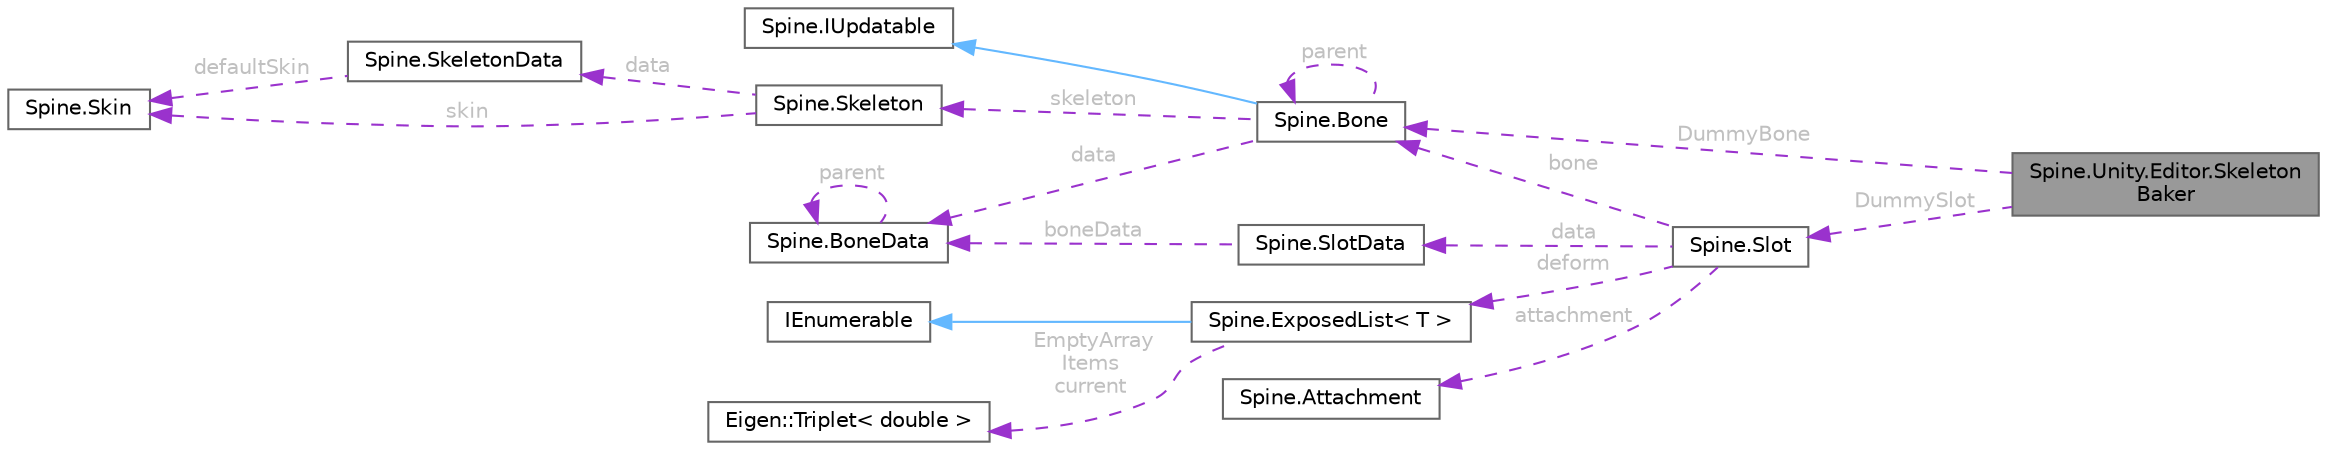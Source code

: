 digraph "Spine.Unity.Editor.SkeletonBaker"
{
 // LATEX_PDF_SIZE
  bgcolor="transparent";
  edge [fontname=Helvetica,fontsize=10,labelfontname=Helvetica,labelfontsize=10];
  node [fontname=Helvetica,fontsize=10,shape=box,height=0.2,width=0.4];
  rankdir="LR";
  Node1 [id="Node000001",label="Spine.Unity.Editor.Skeleton\lBaker",height=0.2,width=0.4,color="gray40", fillcolor="grey60", style="filled", fontcolor="black",tooltip="[SUPPORTS] Linear, Constant, and Bezier Curves* Inverse Kinematics* Disabled Inherit Rotation,..."];
  Node2 -> Node1 [id="edge1_Node000001_Node000002",dir="back",color="darkorchid3",style="dashed",tooltip=" ",label=" DummyBone",fontcolor="grey" ];
  Node2 [id="Node000002",label="Spine.Bone",height=0.2,width=0.4,color="gray40", fillcolor="white", style="filled",URL="$class_spine_1_1_bone.html",tooltip="Stores a bone's current pose."];
  Node3 -> Node2 [id="edge2_Node000002_Node000003",dir="back",color="steelblue1",style="solid",tooltip=" "];
  Node3 [id="Node000003",label="Spine.IUpdatable",height=0.2,width=0.4,color="gray40", fillcolor="white", style="filled",URL="$interface_spine_1_1_i_updatable.html",tooltip="The interface for items updated by Skeleton.UpdateWorldTransform(Physics)."];
  Node4 -> Node2 [id="edge3_Node000002_Node000004",dir="back",color="darkorchid3",style="dashed",tooltip=" ",label=" data",fontcolor="grey" ];
  Node4 [id="Node000004",label="Spine.BoneData",height=0.2,width=0.4,color="gray40", fillcolor="white", style="filled",URL="$class_spine_1_1_bone_data.html",tooltip=" "];
  Node4 -> Node4 [id="edge4_Node000004_Node000004",dir="back",color="darkorchid3",style="dashed",tooltip=" ",label=" parent",fontcolor="grey" ];
  Node5 -> Node2 [id="edge5_Node000002_Node000005",dir="back",color="darkorchid3",style="dashed",tooltip=" ",label=" skeleton",fontcolor="grey" ];
  Node5 [id="Node000005",label="Spine.Skeleton",height=0.2,width=0.4,color="gray40", fillcolor="white", style="filled",URL="$class_spine_1_1_skeleton.html",tooltip=" "];
  Node6 -> Node5 [id="edge6_Node000005_Node000006",dir="back",color="darkorchid3",style="dashed",tooltip=" ",label=" data",fontcolor="grey" ];
  Node6 [id="Node000006",label="Spine.SkeletonData",height=0.2,width=0.4,color="gray40", fillcolor="white", style="filled",URL="$class_spine_1_1_skeleton_data.html",tooltip="Stores the setup pose and all of the stateless data for a skeleton."];
  Node7 -> Node6 [id="edge7_Node000006_Node000007",dir="back",color="darkorchid3",style="dashed",tooltip=" ",label=" defaultSkin",fontcolor="grey" ];
  Node7 [id="Node000007",label="Spine.Skin",height=0.2,width=0.4,color="gray40", fillcolor="white", style="filled",URL="$class_spine_1_1_skin.html",tooltip="Stores attachments by slot index and attachment name."];
  Node7 -> Node5 [id="edge8_Node000005_Node000007",dir="back",color="darkorchid3",style="dashed",tooltip=" ",label=" skin",fontcolor="grey" ];
  Node2 -> Node2 [id="edge9_Node000002_Node000002",dir="back",color="darkorchid3",style="dashed",tooltip=" ",label=" parent",fontcolor="grey" ];
  Node8 -> Node1 [id="edge10_Node000001_Node000008",dir="back",color="darkorchid3",style="dashed",tooltip=" ",label=" DummySlot",fontcolor="grey" ];
  Node8 [id="Node000008",label="Spine.Slot",height=0.2,width=0.4,color="gray40", fillcolor="white", style="filled",URL="$class_spine_1_1_slot.html",tooltip="Stores a slot's current pose. Slots organize attachments for Skeleton.DrawOrder purposes and provide ..."];
  Node9 -> Node8 [id="edge11_Node000008_Node000009",dir="back",color="darkorchid3",style="dashed",tooltip=" ",label=" data",fontcolor="grey" ];
  Node9 [id="Node000009",label="Spine.SlotData",height=0.2,width=0.4,color="gray40", fillcolor="white", style="filled",URL="$class_spine_1_1_slot_data.html",tooltip=" "];
  Node4 -> Node9 [id="edge12_Node000009_Node000004",dir="back",color="darkorchid3",style="dashed",tooltip=" ",label=" boneData",fontcolor="grey" ];
  Node2 -> Node8 [id="edge13_Node000008_Node000002",dir="back",color="darkorchid3",style="dashed",tooltip=" ",label=" bone",fontcolor="grey" ];
  Node10 -> Node8 [id="edge14_Node000008_Node000010",dir="back",color="darkorchid3",style="dashed",tooltip=" ",label=" attachment",fontcolor="grey" ];
  Node10 [id="Node000010",label="Spine.Attachment",height=0.2,width=0.4,color="gray40", fillcolor="white", style="filled",URL="$class_spine_1_1_attachment.html",tooltip="The base class for all attachments."];
  Node11 -> Node8 [id="edge15_Node000008_Node000011",dir="back",color="darkorchid3",style="dashed",tooltip=" ",label=" deform",fontcolor="grey" ];
  Node11 [id="Node000011",label="Spine.ExposedList\< T \>",height=0.2,width=0.4,color="gray40", fillcolor="white", style="filled",URL="$class_spine_1_1_exposed_list-1-g.html",tooltip=" "];
  Node12 -> Node11 [id="edge16_Node000011_Node000012",dir="back",color="steelblue1",style="solid",tooltip=" "];
  Node12 [id="Node000012",label="IEnumerable",height=0.2,width=0.4,color="gray40", fillcolor="white", style="filled",tooltip=" "];
  Node13 -> Node11 [id="edge17_Node000011_Node000013",dir="back",color="darkorchid3",style="dashed",tooltip=" ",label=" EmptyArray\nItems\ncurrent",fontcolor="grey" ];
  Node13 [id="Node000013",label="Eigen::Triplet\< double \>",height=0.2,width=0.4,color="gray40", fillcolor="white", style="filled",URL="$class_eigen_1_1_triplet.html",tooltip=" "];
}

